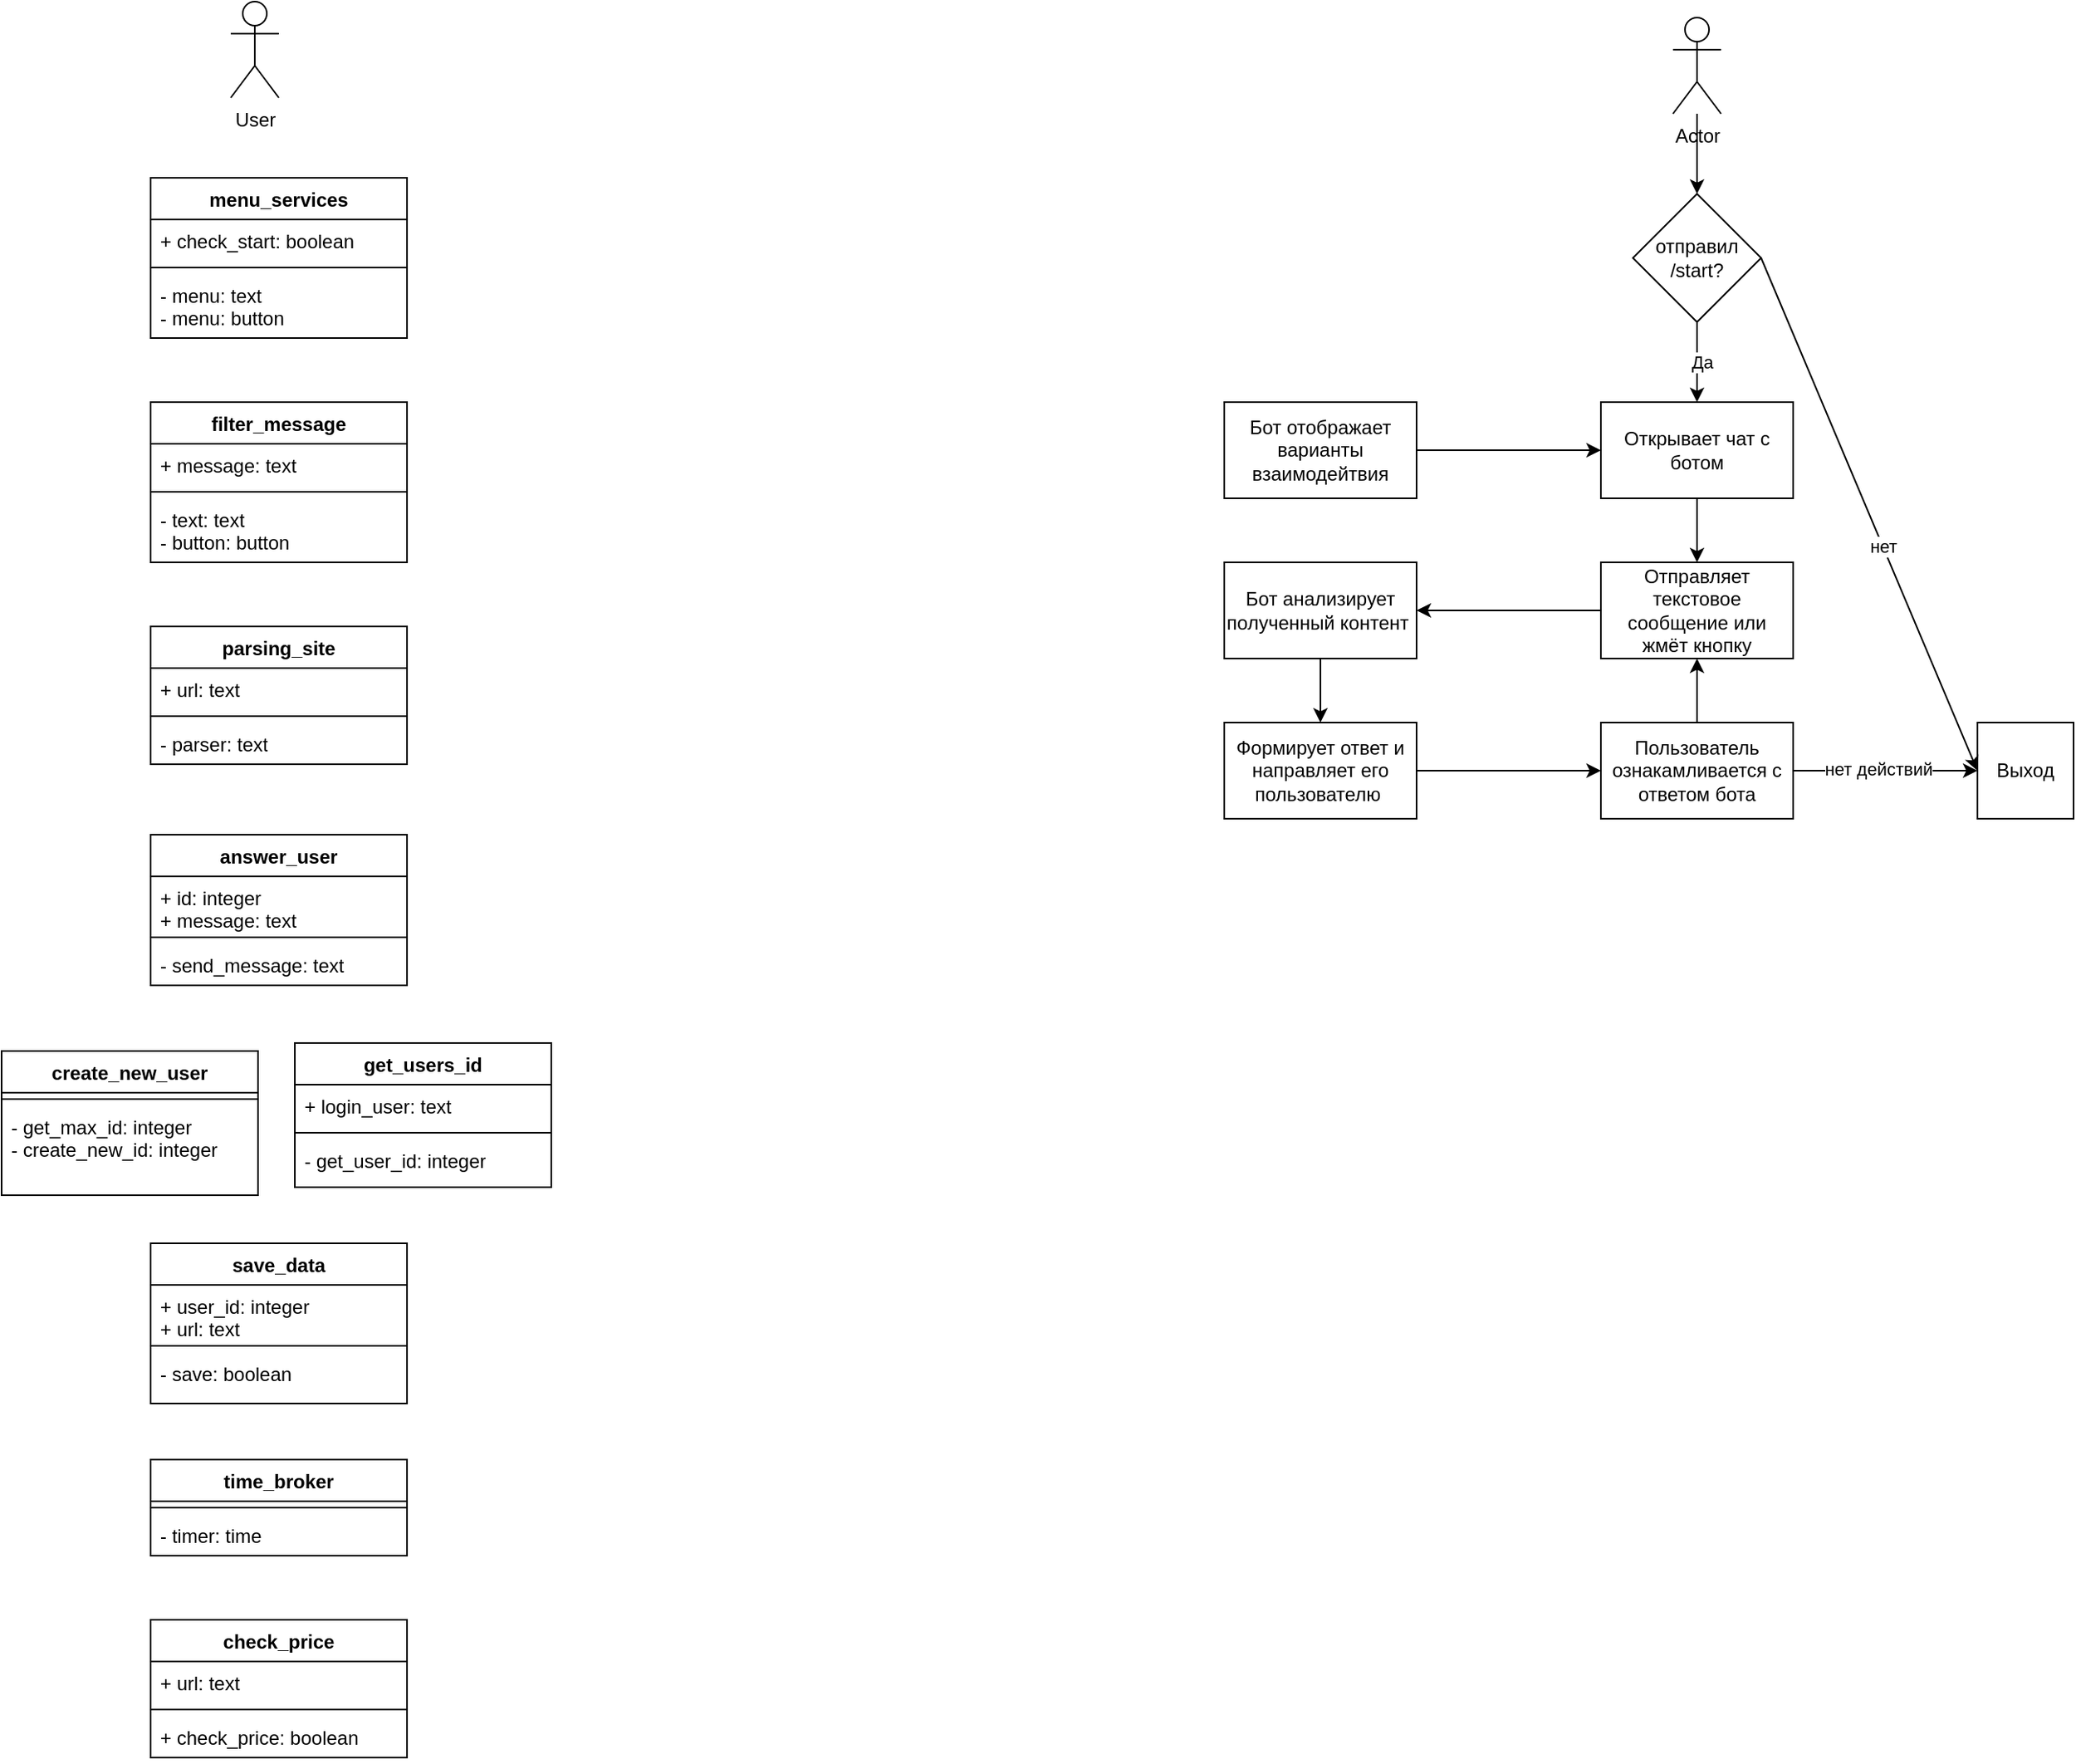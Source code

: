 <mxfile version="22.0.8" type="github">
  <diagram name="Страница — 1" id="5FJGtUaLvc8kbi69Jgre">
    <mxGraphModel dx="1953" dy="904" grid="1" gridSize="10" guides="1" tooltips="1" connect="1" arrows="1" fold="1" page="1" pageScale="1" pageWidth="827" pageHeight="1169" math="0" shadow="0">
      <root>
        <mxCell id="0" />
        <mxCell id="1" parent="0" />
        <mxCell id="BHRzeg4Tige4BvSvJ6PO-1" value="Actor" style="shape=umlActor;verticalLabelPosition=bottom;verticalAlign=top;html=1;outlineConnect=0;" parent="1" vertex="1">
          <mxGeometry x="550" y="40" width="30" height="60" as="geometry" />
        </mxCell>
        <mxCell id="BHRzeg4Tige4BvSvJ6PO-2" value="Отправляет текстовое сообщение или жмёт кнопку" style="rounded=0;whiteSpace=wrap;html=1;" parent="1" vertex="1">
          <mxGeometry x="505" y="380" width="120" height="60" as="geometry" />
        </mxCell>
        <mxCell id="BHRzeg4Tige4BvSvJ6PO-3" value="" style="endArrow=classic;html=1;rounded=0;entryX=0.5;entryY=0;entryDx=0;entryDy=0;" parent="1" source="BHRzeg4Tige4BvSvJ6PO-22" target="BHRzeg4Tige4BvSvJ6PO-4" edge="1">
          <mxGeometry width="50" height="50" relative="1" as="geometry">
            <mxPoint x="550" y="510" as="sourcePoint" />
            <mxPoint x="600" y="460" as="targetPoint" />
          </mxGeometry>
        </mxCell>
        <mxCell id="BHRzeg4Tige4BvSvJ6PO-24" value="Да" style="edgeLabel;html=1;align=center;verticalAlign=middle;resizable=0;points=[];" parent="BHRzeg4Tige4BvSvJ6PO-3" vertex="1" connectable="0">
          <mxGeometry y="3" relative="1" as="geometry">
            <mxPoint as="offset" />
          </mxGeometry>
        </mxCell>
        <mxCell id="BHRzeg4Tige4BvSvJ6PO-4" value="Открывает чат с ботом" style="rounded=0;whiteSpace=wrap;html=1;" parent="1" vertex="1">
          <mxGeometry x="505" y="280" width="120" height="60" as="geometry" />
        </mxCell>
        <mxCell id="BHRzeg4Tige4BvSvJ6PO-6" value="Бот отображает варианты взаимодейтвия" style="rounded=0;whiteSpace=wrap;html=1;" parent="1" vertex="1">
          <mxGeometry x="270" y="280" width="120" height="60" as="geometry" />
        </mxCell>
        <mxCell id="BHRzeg4Tige4BvSvJ6PO-7" value="" style="endArrow=classic;html=1;rounded=0;exitX=1;exitY=0.5;exitDx=0;exitDy=0;entryX=0;entryY=0.5;entryDx=0;entryDy=0;" parent="1" source="BHRzeg4Tige4BvSvJ6PO-6" target="BHRzeg4Tige4BvSvJ6PO-4" edge="1">
          <mxGeometry width="50" height="50" relative="1" as="geometry">
            <mxPoint x="550" y="610" as="sourcePoint" />
            <mxPoint x="600" y="560" as="targetPoint" />
          </mxGeometry>
        </mxCell>
        <mxCell id="BHRzeg4Tige4BvSvJ6PO-8" value="" style="endArrow=classic;html=1;rounded=0;exitX=0.5;exitY=1;exitDx=0;exitDy=0;entryX=0.5;entryY=0;entryDx=0;entryDy=0;" parent="1" source="BHRzeg4Tige4BvSvJ6PO-4" target="BHRzeg4Tige4BvSvJ6PO-2" edge="1">
          <mxGeometry width="50" height="50" relative="1" as="geometry">
            <mxPoint x="550" y="610" as="sourcePoint" />
            <mxPoint x="600" y="560" as="targetPoint" />
          </mxGeometry>
        </mxCell>
        <mxCell id="BHRzeg4Tige4BvSvJ6PO-9" value="Бот анализирует полученный контент&amp;nbsp;" style="rounded=0;whiteSpace=wrap;html=1;" parent="1" vertex="1">
          <mxGeometry x="270" y="380" width="120" height="60" as="geometry" />
        </mxCell>
        <mxCell id="BHRzeg4Tige4BvSvJ6PO-10" value="" style="endArrow=classic;html=1;rounded=0;entryX=1;entryY=0.5;entryDx=0;entryDy=0;exitX=0;exitY=0.5;exitDx=0;exitDy=0;" parent="1" source="BHRzeg4Tige4BvSvJ6PO-2" target="BHRzeg4Tige4BvSvJ6PO-9" edge="1">
          <mxGeometry width="50" height="50" relative="1" as="geometry">
            <mxPoint x="460" y="470" as="sourcePoint" />
            <mxPoint x="510" y="420" as="targetPoint" />
          </mxGeometry>
        </mxCell>
        <mxCell id="BHRzeg4Tige4BvSvJ6PO-11" value="Пользователь ознакамливается с ответом бота" style="rounded=0;whiteSpace=wrap;html=1;" parent="1" vertex="1">
          <mxGeometry x="505" y="480" width="120" height="60" as="geometry" />
        </mxCell>
        <mxCell id="BHRzeg4Tige4BvSvJ6PO-12" value="Формирует ответ и направляет его пользователю&amp;nbsp;" style="rounded=0;whiteSpace=wrap;html=1;" parent="1" vertex="1">
          <mxGeometry x="270" y="480" width="120" height="60" as="geometry" />
        </mxCell>
        <mxCell id="BHRzeg4Tige4BvSvJ6PO-13" value="" style="endArrow=classic;html=1;rounded=0;entryX=0.5;entryY=0;entryDx=0;entryDy=0;exitX=0.5;exitY=1;exitDx=0;exitDy=0;" parent="1" source="BHRzeg4Tige4BvSvJ6PO-9" target="BHRzeg4Tige4BvSvJ6PO-12" edge="1">
          <mxGeometry width="50" height="50" relative="1" as="geometry">
            <mxPoint x="230" y="500" as="sourcePoint" />
            <mxPoint x="280" y="450" as="targetPoint" />
          </mxGeometry>
        </mxCell>
        <mxCell id="BHRzeg4Tige4BvSvJ6PO-14" value="" style="endArrow=classic;html=1;rounded=0;entryX=0;entryY=0.5;entryDx=0;entryDy=0;exitX=1;exitY=0.5;exitDx=0;exitDy=0;" parent="1" source="BHRzeg4Tige4BvSvJ6PO-12" target="BHRzeg4Tige4BvSvJ6PO-11" edge="1">
          <mxGeometry width="50" height="50" relative="1" as="geometry">
            <mxPoint x="450" y="630" as="sourcePoint" />
            <mxPoint x="500" y="580" as="targetPoint" />
          </mxGeometry>
        </mxCell>
        <mxCell id="BHRzeg4Tige4BvSvJ6PO-15" value="" style="endArrow=classic;html=1;rounded=0;exitX=0.5;exitY=0;exitDx=0;exitDy=0;entryX=0.5;entryY=1;entryDx=0;entryDy=0;" parent="1" source="BHRzeg4Tige4BvSvJ6PO-11" target="BHRzeg4Tige4BvSvJ6PO-2" edge="1">
          <mxGeometry width="50" height="50" relative="1" as="geometry">
            <mxPoint x="730" y="540" as="sourcePoint" />
            <mxPoint x="780" y="490" as="targetPoint" />
          </mxGeometry>
        </mxCell>
        <mxCell id="BHRzeg4Tige4BvSvJ6PO-23" value="" style="endArrow=classic;html=1;rounded=0;entryX=0.5;entryY=0;entryDx=0;entryDy=0;" parent="1" source="BHRzeg4Tige4BvSvJ6PO-1" target="BHRzeg4Tige4BvSvJ6PO-22" edge="1">
          <mxGeometry width="50" height="50" relative="1" as="geometry">
            <mxPoint x="565" y="100" as="sourcePoint" />
            <mxPoint x="565" y="280" as="targetPoint" />
          </mxGeometry>
        </mxCell>
        <mxCell id="BHRzeg4Tige4BvSvJ6PO-22" value="отправил /start?" style="rhombus;whiteSpace=wrap;html=1;" parent="1" vertex="1">
          <mxGeometry x="525" y="150" width="80" height="80" as="geometry" />
        </mxCell>
        <mxCell id="BHRzeg4Tige4BvSvJ6PO-25" value="Выход" style="whiteSpace=wrap;html=1;aspect=fixed;" parent="1" vertex="1">
          <mxGeometry x="740" y="480" width="60" height="60" as="geometry" />
        </mxCell>
        <mxCell id="BHRzeg4Tige4BvSvJ6PO-26" value="" style="endArrow=classic;html=1;rounded=0;exitX=1;exitY=0.5;exitDx=0;exitDy=0;entryX=0;entryY=0.5;entryDx=0;entryDy=0;" parent="1" source="BHRzeg4Tige4BvSvJ6PO-22" target="BHRzeg4Tige4BvSvJ6PO-25" edge="1">
          <mxGeometry width="50" height="50" relative="1" as="geometry">
            <mxPoint x="710" y="240" as="sourcePoint" />
            <mxPoint x="760" y="190" as="targetPoint" />
          </mxGeometry>
        </mxCell>
        <mxCell id="BHRzeg4Tige4BvSvJ6PO-29" value="нет" style="edgeLabel;html=1;align=center;verticalAlign=middle;resizable=0;points=[];" parent="BHRzeg4Tige4BvSvJ6PO-26" vertex="1" connectable="0">
          <mxGeometry x="0.125" relative="1" as="geometry">
            <mxPoint as="offset" />
          </mxGeometry>
        </mxCell>
        <mxCell id="BHRzeg4Tige4BvSvJ6PO-27" value="" style="endArrow=classic;html=1;rounded=0;entryX=0;entryY=0.5;entryDx=0;entryDy=0;exitX=1;exitY=0.5;exitDx=0;exitDy=0;" parent="1" source="BHRzeg4Tige4BvSvJ6PO-11" target="BHRzeg4Tige4BvSvJ6PO-25" edge="1">
          <mxGeometry width="50" height="50" relative="1" as="geometry">
            <mxPoint x="400" y="430" as="sourcePoint" />
            <mxPoint x="450" y="380" as="targetPoint" />
          </mxGeometry>
        </mxCell>
        <mxCell id="BHRzeg4Tige4BvSvJ6PO-30" value="нет действий" style="edgeLabel;html=1;align=center;verticalAlign=middle;resizable=0;points=[];" parent="BHRzeg4Tige4BvSvJ6PO-27" vertex="1" connectable="0">
          <mxGeometry x="-0.078" y="1" relative="1" as="geometry">
            <mxPoint as="offset" />
          </mxGeometry>
        </mxCell>
        <mxCell id="H9uGGTbssXHLd05-33D6-1" value="filter_message" style="swimlane;fontStyle=1;align=center;verticalAlign=top;childLayout=stackLayout;horizontal=1;startSize=26;horizontalStack=0;resizeParent=1;resizeParentMax=0;resizeLast=0;collapsible=1;marginBottom=0;whiteSpace=wrap;html=1;" vertex="1" parent="1">
          <mxGeometry x="-400" y="280" width="160" height="100" as="geometry" />
        </mxCell>
        <mxCell id="H9uGGTbssXHLd05-33D6-2" value="+ message: text" style="text;strokeColor=none;fillColor=none;align=left;verticalAlign=top;spacingLeft=4;spacingRight=4;overflow=hidden;rotatable=0;points=[[0,0.5],[1,0.5]];portConstraint=eastwest;whiteSpace=wrap;html=1;" vertex="1" parent="H9uGGTbssXHLd05-33D6-1">
          <mxGeometry y="26" width="160" height="26" as="geometry" />
        </mxCell>
        <mxCell id="H9uGGTbssXHLd05-33D6-3" value="" style="line;strokeWidth=1;fillColor=none;align=left;verticalAlign=middle;spacingTop=-1;spacingLeft=3;spacingRight=3;rotatable=0;labelPosition=right;points=[];portConstraint=eastwest;strokeColor=inherit;" vertex="1" parent="H9uGGTbssXHLd05-33D6-1">
          <mxGeometry y="52" width="160" height="8" as="geometry" />
        </mxCell>
        <mxCell id="H9uGGTbssXHLd05-33D6-4" value="- text: text&lt;br&gt;- button: button" style="text;strokeColor=none;fillColor=none;align=left;verticalAlign=top;spacingLeft=4;spacingRight=4;overflow=hidden;rotatable=0;points=[[0,0.5],[1,0.5]];portConstraint=eastwest;whiteSpace=wrap;html=1;" vertex="1" parent="H9uGGTbssXHLd05-33D6-1">
          <mxGeometry y="60" width="160" height="40" as="geometry" />
        </mxCell>
        <mxCell id="H9uGGTbssXHLd05-33D6-6" value="User" style="shape=umlActor;verticalLabelPosition=bottom;verticalAlign=top;html=1;" vertex="1" parent="1">
          <mxGeometry x="-350" y="30" width="30" height="60" as="geometry" />
        </mxCell>
        <mxCell id="H9uGGTbssXHLd05-33D6-7" value="menu_services" style="swimlane;fontStyle=1;align=center;verticalAlign=top;childLayout=stackLayout;horizontal=1;startSize=26;horizontalStack=0;resizeParent=1;resizeParentMax=0;resizeLast=0;collapsible=1;marginBottom=0;whiteSpace=wrap;html=1;" vertex="1" parent="1">
          <mxGeometry x="-400" y="140" width="160" height="100" as="geometry" />
        </mxCell>
        <mxCell id="H9uGGTbssXHLd05-33D6-8" value="+ check_start: boolean" style="text;strokeColor=none;fillColor=none;align=left;verticalAlign=top;spacingLeft=4;spacingRight=4;overflow=hidden;rotatable=0;points=[[0,0.5],[1,0.5]];portConstraint=eastwest;whiteSpace=wrap;html=1;" vertex="1" parent="H9uGGTbssXHLd05-33D6-7">
          <mxGeometry y="26" width="160" height="26" as="geometry" />
        </mxCell>
        <mxCell id="H9uGGTbssXHLd05-33D6-9" value="" style="line;strokeWidth=1;fillColor=none;align=left;verticalAlign=middle;spacingTop=-1;spacingLeft=3;spacingRight=3;rotatable=0;labelPosition=right;points=[];portConstraint=eastwest;strokeColor=inherit;" vertex="1" parent="H9uGGTbssXHLd05-33D6-7">
          <mxGeometry y="52" width="160" height="8" as="geometry" />
        </mxCell>
        <mxCell id="H9uGGTbssXHLd05-33D6-10" value="- menu: text&lt;br&gt;- menu: button" style="text;strokeColor=none;fillColor=none;align=left;verticalAlign=top;spacingLeft=4;spacingRight=4;overflow=hidden;rotatable=0;points=[[0,0.5],[1,0.5]];portConstraint=eastwest;whiteSpace=wrap;html=1;" vertex="1" parent="H9uGGTbssXHLd05-33D6-7">
          <mxGeometry y="60" width="160" height="40" as="geometry" />
        </mxCell>
        <mxCell id="H9uGGTbssXHLd05-33D6-11" value="parsing_site" style="swimlane;fontStyle=1;align=center;verticalAlign=top;childLayout=stackLayout;horizontal=1;startSize=26;horizontalStack=0;resizeParent=1;resizeParentMax=0;resizeLast=0;collapsible=1;marginBottom=0;whiteSpace=wrap;html=1;" vertex="1" parent="1">
          <mxGeometry x="-400" y="420" width="160" height="86" as="geometry" />
        </mxCell>
        <mxCell id="H9uGGTbssXHLd05-33D6-12" value="+ url: text" style="text;strokeColor=none;fillColor=none;align=left;verticalAlign=top;spacingLeft=4;spacingRight=4;overflow=hidden;rotatable=0;points=[[0,0.5],[1,0.5]];portConstraint=eastwest;whiteSpace=wrap;html=1;" vertex="1" parent="H9uGGTbssXHLd05-33D6-11">
          <mxGeometry y="26" width="160" height="26" as="geometry" />
        </mxCell>
        <mxCell id="H9uGGTbssXHLd05-33D6-13" value="" style="line;strokeWidth=1;fillColor=none;align=left;verticalAlign=middle;spacingTop=-1;spacingLeft=3;spacingRight=3;rotatable=0;labelPosition=right;points=[];portConstraint=eastwest;strokeColor=inherit;" vertex="1" parent="H9uGGTbssXHLd05-33D6-11">
          <mxGeometry y="52" width="160" height="8" as="geometry" />
        </mxCell>
        <mxCell id="H9uGGTbssXHLd05-33D6-14" value="- parser: text" style="text;strokeColor=none;fillColor=none;align=left;verticalAlign=top;spacingLeft=4;spacingRight=4;overflow=hidden;rotatable=0;points=[[0,0.5],[1,0.5]];portConstraint=eastwest;whiteSpace=wrap;html=1;" vertex="1" parent="H9uGGTbssXHLd05-33D6-11">
          <mxGeometry y="60" width="160" height="26" as="geometry" />
        </mxCell>
        <mxCell id="H9uGGTbssXHLd05-33D6-15" value="save_data" style="swimlane;fontStyle=1;align=center;verticalAlign=top;childLayout=stackLayout;horizontal=1;startSize=26;horizontalStack=0;resizeParent=1;resizeParentMax=0;resizeLast=0;collapsible=1;marginBottom=0;whiteSpace=wrap;html=1;" vertex="1" parent="1">
          <mxGeometry x="-400" y="805" width="160" height="100" as="geometry" />
        </mxCell>
        <mxCell id="H9uGGTbssXHLd05-33D6-16" value="+ user_id: integer&lt;br&gt;+ url: text" style="text;strokeColor=none;fillColor=none;align=left;verticalAlign=top;spacingLeft=4;spacingRight=4;overflow=hidden;rotatable=0;points=[[0,0.5],[1,0.5]];portConstraint=eastwest;whiteSpace=wrap;html=1;" vertex="1" parent="H9uGGTbssXHLd05-33D6-15">
          <mxGeometry y="26" width="160" height="34" as="geometry" />
        </mxCell>
        <mxCell id="H9uGGTbssXHLd05-33D6-17" value="" style="line;strokeWidth=1;fillColor=none;align=left;verticalAlign=middle;spacingTop=-1;spacingLeft=3;spacingRight=3;rotatable=0;labelPosition=right;points=[];portConstraint=eastwest;strokeColor=inherit;" vertex="1" parent="H9uGGTbssXHLd05-33D6-15">
          <mxGeometry y="60" width="160" height="8" as="geometry" />
        </mxCell>
        <mxCell id="H9uGGTbssXHLd05-33D6-18" value="- save: boolean" style="text;strokeColor=none;fillColor=none;align=left;verticalAlign=top;spacingLeft=4;spacingRight=4;overflow=hidden;rotatable=0;points=[[0,0.5],[1,0.5]];portConstraint=eastwest;whiteSpace=wrap;html=1;" vertex="1" parent="H9uGGTbssXHLd05-33D6-15">
          <mxGeometry y="68" width="160" height="32" as="geometry" />
        </mxCell>
        <mxCell id="H9uGGTbssXHLd05-33D6-19" value="create_new_user" style="swimlane;fontStyle=1;align=center;verticalAlign=top;childLayout=stackLayout;horizontal=1;startSize=26;horizontalStack=0;resizeParent=1;resizeParentMax=0;resizeLast=0;collapsible=1;marginBottom=0;whiteSpace=wrap;html=1;" vertex="1" parent="1">
          <mxGeometry x="-493" y="685" width="160" height="90" as="geometry" />
        </mxCell>
        <mxCell id="H9uGGTbssXHLd05-33D6-21" value="" style="line;strokeWidth=1;fillColor=none;align=left;verticalAlign=middle;spacingTop=-1;spacingLeft=3;spacingRight=3;rotatable=0;labelPosition=right;points=[];portConstraint=eastwest;strokeColor=inherit;" vertex="1" parent="H9uGGTbssXHLd05-33D6-19">
          <mxGeometry y="26" width="160" height="8" as="geometry" />
        </mxCell>
        <mxCell id="H9uGGTbssXHLd05-33D6-22" value="- get_max_id: integer&lt;br&gt;- create_new_id: integer" style="text;strokeColor=none;fillColor=none;align=left;verticalAlign=top;spacingLeft=4;spacingRight=4;overflow=hidden;rotatable=0;points=[[0,0.5],[1,0.5]];portConstraint=eastwest;whiteSpace=wrap;html=1;" vertex="1" parent="H9uGGTbssXHLd05-33D6-19">
          <mxGeometry y="34" width="160" height="56" as="geometry" />
        </mxCell>
        <mxCell id="H9uGGTbssXHLd05-33D6-23" value="get_users_id" style="swimlane;fontStyle=1;align=center;verticalAlign=top;childLayout=stackLayout;horizontal=1;startSize=26;horizontalStack=0;resizeParent=1;resizeParentMax=0;resizeLast=0;collapsible=1;marginBottom=0;whiteSpace=wrap;html=1;" vertex="1" parent="1">
          <mxGeometry x="-310" y="680" width="160" height="90" as="geometry" />
        </mxCell>
        <mxCell id="H9uGGTbssXHLd05-33D6-24" value="+ login_user: text" style="text;strokeColor=none;fillColor=none;align=left;verticalAlign=top;spacingLeft=4;spacingRight=4;overflow=hidden;rotatable=0;points=[[0,0.5],[1,0.5]];portConstraint=eastwest;whiteSpace=wrap;html=1;" vertex="1" parent="H9uGGTbssXHLd05-33D6-23">
          <mxGeometry y="26" width="160" height="26" as="geometry" />
        </mxCell>
        <mxCell id="H9uGGTbssXHLd05-33D6-25" value="" style="line;strokeWidth=1;fillColor=none;align=left;verticalAlign=middle;spacingTop=-1;spacingLeft=3;spacingRight=3;rotatable=0;labelPosition=right;points=[];portConstraint=eastwest;strokeColor=inherit;" vertex="1" parent="H9uGGTbssXHLd05-33D6-23">
          <mxGeometry y="52" width="160" height="8" as="geometry" />
        </mxCell>
        <mxCell id="H9uGGTbssXHLd05-33D6-26" value="- get_user_id: integer" style="text;strokeColor=none;fillColor=none;align=left;verticalAlign=top;spacingLeft=4;spacingRight=4;overflow=hidden;rotatable=0;points=[[0,0.5],[1,0.5]];portConstraint=eastwest;whiteSpace=wrap;html=1;" vertex="1" parent="H9uGGTbssXHLd05-33D6-23">
          <mxGeometry y="60" width="160" height="30" as="geometry" />
        </mxCell>
        <mxCell id="H9uGGTbssXHLd05-33D6-27" value="check_price" style="swimlane;fontStyle=1;align=center;verticalAlign=top;childLayout=stackLayout;horizontal=1;startSize=26;horizontalStack=0;resizeParent=1;resizeParentMax=0;resizeLast=0;collapsible=1;marginBottom=0;whiteSpace=wrap;html=1;" vertex="1" parent="1">
          <mxGeometry x="-400" y="1040" width="160" height="86" as="geometry" />
        </mxCell>
        <mxCell id="H9uGGTbssXHLd05-33D6-28" value="+ url: text" style="text;strokeColor=none;fillColor=none;align=left;verticalAlign=top;spacingLeft=4;spacingRight=4;overflow=hidden;rotatable=0;points=[[0,0.5],[1,0.5]];portConstraint=eastwest;whiteSpace=wrap;html=1;" vertex="1" parent="H9uGGTbssXHLd05-33D6-27">
          <mxGeometry y="26" width="160" height="26" as="geometry" />
        </mxCell>
        <mxCell id="H9uGGTbssXHLd05-33D6-29" value="" style="line;strokeWidth=1;fillColor=none;align=left;verticalAlign=middle;spacingTop=-1;spacingLeft=3;spacingRight=3;rotatable=0;labelPosition=right;points=[];portConstraint=eastwest;strokeColor=inherit;" vertex="1" parent="H9uGGTbssXHLd05-33D6-27">
          <mxGeometry y="52" width="160" height="8" as="geometry" />
        </mxCell>
        <mxCell id="H9uGGTbssXHLd05-33D6-30" value="+ check_price: boolean" style="text;strokeColor=none;fillColor=none;align=left;verticalAlign=top;spacingLeft=4;spacingRight=4;overflow=hidden;rotatable=0;points=[[0,0.5],[1,0.5]];portConstraint=eastwest;whiteSpace=wrap;html=1;" vertex="1" parent="H9uGGTbssXHLd05-33D6-27">
          <mxGeometry y="60" width="160" height="26" as="geometry" />
        </mxCell>
        <mxCell id="H9uGGTbssXHLd05-33D6-31" value="answer_user" style="swimlane;fontStyle=1;align=center;verticalAlign=top;childLayout=stackLayout;horizontal=1;startSize=26;horizontalStack=0;resizeParent=1;resizeParentMax=0;resizeLast=0;collapsible=1;marginBottom=0;whiteSpace=wrap;html=1;" vertex="1" parent="1">
          <mxGeometry x="-400" y="550" width="160" height="94" as="geometry" />
        </mxCell>
        <mxCell id="H9uGGTbssXHLd05-33D6-32" value="+ id: integer&lt;br&gt;+&amp;nbsp;message: text" style="text;strokeColor=none;fillColor=none;align=left;verticalAlign=top;spacingLeft=4;spacingRight=4;overflow=hidden;rotatable=0;points=[[0,0.5],[1,0.5]];portConstraint=eastwest;whiteSpace=wrap;html=1;" vertex="1" parent="H9uGGTbssXHLd05-33D6-31">
          <mxGeometry y="26" width="160" height="34" as="geometry" />
        </mxCell>
        <mxCell id="H9uGGTbssXHLd05-33D6-33" value="" style="line;strokeWidth=1;fillColor=none;align=left;verticalAlign=middle;spacingTop=-1;spacingLeft=3;spacingRight=3;rotatable=0;labelPosition=right;points=[];portConstraint=eastwest;strokeColor=inherit;" vertex="1" parent="H9uGGTbssXHLd05-33D6-31">
          <mxGeometry y="60" width="160" height="8" as="geometry" />
        </mxCell>
        <mxCell id="H9uGGTbssXHLd05-33D6-34" value="- send_message: text" style="text;strokeColor=none;fillColor=none;align=left;verticalAlign=top;spacingLeft=4;spacingRight=4;overflow=hidden;rotatable=0;points=[[0,0.5],[1,0.5]];portConstraint=eastwest;whiteSpace=wrap;html=1;" vertex="1" parent="H9uGGTbssXHLd05-33D6-31">
          <mxGeometry y="68" width="160" height="26" as="geometry" />
        </mxCell>
        <mxCell id="H9uGGTbssXHLd05-33D6-35" value="time_broker" style="swimlane;fontStyle=1;align=center;verticalAlign=top;childLayout=stackLayout;horizontal=1;startSize=26;horizontalStack=0;resizeParent=1;resizeParentMax=0;resizeLast=0;collapsible=1;marginBottom=0;whiteSpace=wrap;html=1;" vertex="1" parent="1">
          <mxGeometry x="-400" y="940" width="160" height="60" as="geometry" />
        </mxCell>
        <mxCell id="H9uGGTbssXHLd05-33D6-37" value="" style="line;strokeWidth=1;fillColor=none;align=left;verticalAlign=middle;spacingTop=-1;spacingLeft=3;spacingRight=3;rotatable=0;labelPosition=right;points=[];portConstraint=eastwest;strokeColor=inherit;" vertex="1" parent="H9uGGTbssXHLd05-33D6-35">
          <mxGeometry y="26" width="160" height="8" as="geometry" />
        </mxCell>
        <mxCell id="H9uGGTbssXHLd05-33D6-38" value="- timer: time&lt;br&gt;" style="text;strokeColor=none;fillColor=none;align=left;verticalAlign=top;spacingLeft=4;spacingRight=4;overflow=hidden;rotatable=0;points=[[0,0.5],[1,0.5]];portConstraint=eastwest;whiteSpace=wrap;html=1;" vertex="1" parent="H9uGGTbssXHLd05-33D6-35">
          <mxGeometry y="34" width="160" height="26" as="geometry" />
        </mxCell>
      </root>
    </mxGraphModel>
  </diagram>
</mxfile>
